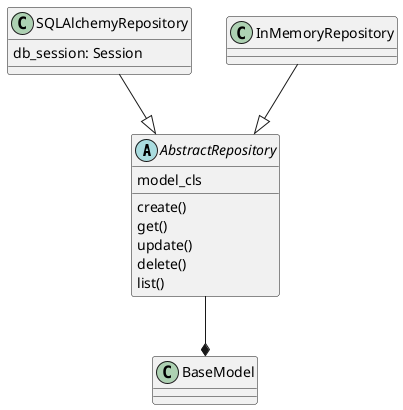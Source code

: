 @startuml
abstract class AbstractRepository {
    model_cls

    create()
    get()
    update()
    delete()
    list()
}

class SQLAlchemyRepository {
    db_session: Session
}

AbstractRepository --* BaseModel
SQLAlchemyRepository --|> AbstractRepository
InMemoryRepository --|> AbstractRepository
@enduml

@startuml
class User
class Team
class UserTeams
class Token
class Application
class Package
class Channel
class Group
class ApplicationGroups

abstract class AbstractRepository {
    model_cls

    create()
    get()
    update()
    delete()
    list()
}

abstract class AbstractService {
    repository: AbstractRepository
    db_session: Session
}

AbstractService --* AbstractRepository

class UserService {
    new_user()
    get_user()
    find_users()
    update_user_info()
    delete_user()

    new_user_token()
    get_user_token()
    find_user_tokens()
    revoke_user_token()
}

UserService --|> AbstractService
UserService --> User
UserService --> Token

class TeamService {
    new_team()
    get_team()
    find_teams()
    update_team_info()
    delete_team()

    join()
    leave()
}

TeamService --|> AbstractService
TeamService --> Team
TeamService --> User
TeamService --> UserTeams


class ApplicationService {
    new_application()
    get_application()
    find_applications()
    update_application_info()
    delete_application()

    new_application_channel()
    get_application_channel()
    find_application_channels()
    update_application_channel_info()
    delete_application_channel()
}

ApplicationService --|> AbstractService
ApplicationService --> Application
ApplicationService --> Channel


class PackageService {
    application: Application

    find_application_packages()
    new_application_package()
    get_application_package()
    update_application_package()
    delete_application_package()

    add_application_package_to_channel()
    remove_application_package_from_channel()
}

PackageService --|> AbstractService
PackageService --* Application
PackageService --> Channel
PackageService --> Package

class ApplicationGroupsService {
    new_group()
    find_groups()
    get_group()
    update_group_info()
    delete_group()

    get_group_applications()
    add_application_to_group()
    remove_application_from_group()
}

ApplicationGroupsService --|> AbstractService
ApplicationGroupsService --o Application
ApplicationService --> Group
ApplicationService --> ApplicationGroups
@enduml
